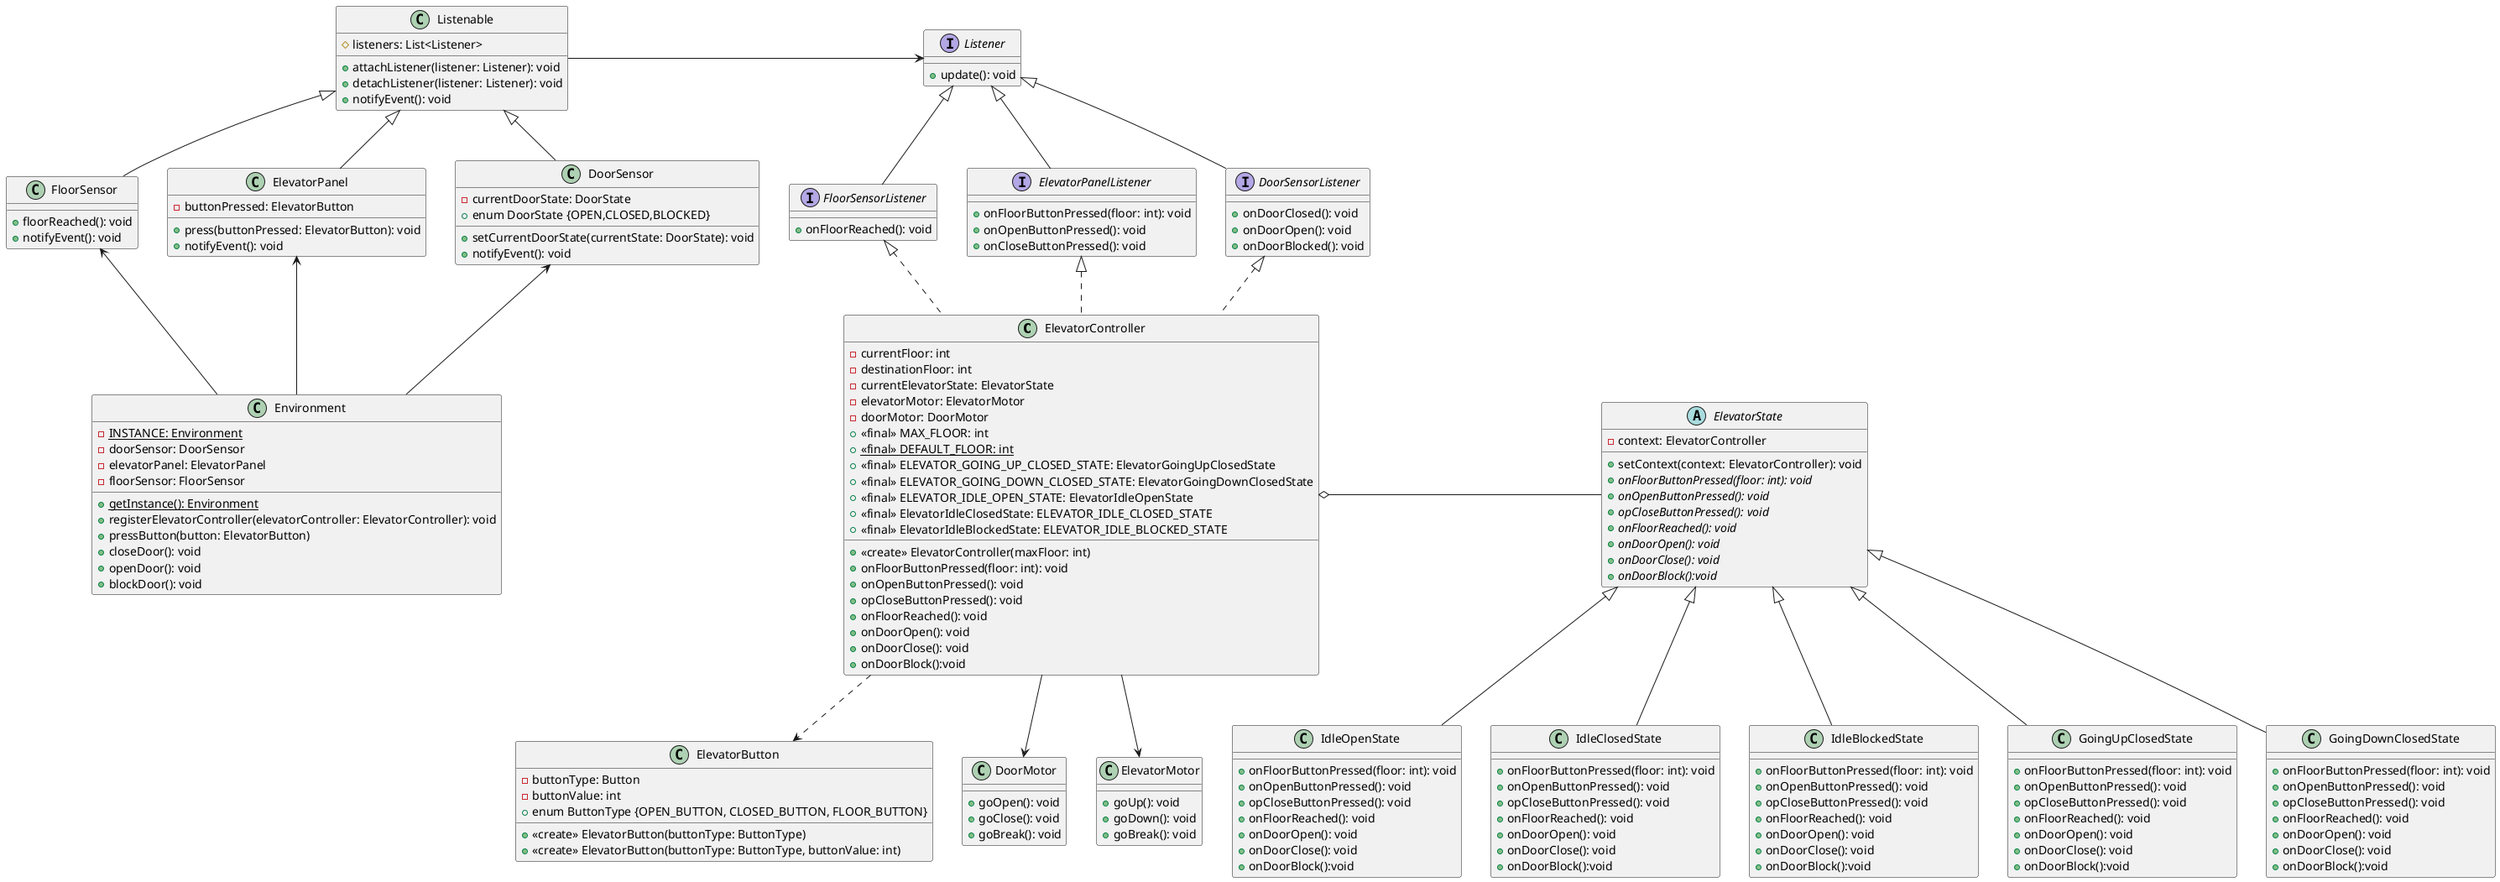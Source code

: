 @startuml

class ElevatorController {
- currentFloor: int
- destinationFloor: int
- currentElevatorState: ElevatorState
- elevatorMotor: ElevatorMotor
- doorMotor: DoorMotor
+ <<final>> MAX_FLOOR: int
+ {static} <<final>> DEFAULT_FLOOR: int
+ <<final>> ELEVATOR_GOING_UP_CLOSED_STATE: ElevatorGoingUpClosedState
+ <<final>> ELEVATOR_GOING_DOWN_CLOSED_STATE: ElevatorGoingDownClosedState
+ <<final>> ELEVATOR_IDLE_OPEN_STATE: ElevatorIdleOpenState
+ <<final>> ElevatorIdleClosedState: ELEVATOR_IDLE_CLOSED_STATE
+ <<final>> ElevatorIdleBlockedState: ELEVATOR_IDLE_BLOCKED_STATE
+ <<create>> ElevatorController(maxFloor: int)
+ onFloorButtonPressed(floor: int): void
+ onOpenButtonPressed(): void
+ opCloseButtonPressed(): void
+ onFloorReached(): void
+ onDoorOpen(): void
+ onDoorClose(): void
+ onDoorBlock():void
}

interface Listener {
+ update(): void
}

interface DoorSensorListener {
+ onDoorClosed(): void
+ onDoorOpen(): void
+ onDoorBlocked(): void
}

interface ElevatorPanelListener{
+ onFloorButtonPressed(floor: int): void
+ onOpenButtonPressed(): void
+ onCloseButtonPressed(): void
}

interface FloorSensorListener {
+ onFloorReached(): void
}

Listener <|-down- DoorSensorListener
Listener <|-down- ElevatorPanelListener
Listener <|-down- FloorSensorListener


ElevatorController .up.|> DoorSensorListener
ElevatorController .up.|> ElevatorPanelListener
ElevatorController .up.|> FloorSensorListener

class Listenable {
# listeners: List<Listener>
+ attachListener(listener: Listener): void
+ detachListener(listener: Listener): void
+ notifyEvent(): void
}

class DoorSensor {
- currentDoorState: DoorState
+ enum DoorState {OPEN,CLOSED,BLOCKED}
+ setCurrentDoorState(currentState: DoorState): void
+ notifyEvent(): void
}

class ElevatorPanel {
- buttonPressed: ElevatorButton
+ press(buttonPressed: ElevatorButton): void
+ notifyEvent(): void
}

class FloorSensor {
+ floorReached(): void
+ notifyEvent(): void
}

Listenable <|-down- DoorSensor
Listenable <|-down- ElevatorPanel
Listenable <|-down- FloorSensor
Listenable -right-> Listener


class Environment {
- {static} INSTANCE: Environment
- doorSensor: DoorSensor
- elevatorPanel: ElevatorPanel
- floorSensor: FloorSensor
+ {static} getInstance(): Environment
+ registerElevatorController(elevatorController: ElevatorController): void
+ pressButton(button: ElevatorButton)
+ closeDoor(): void
+ openDoor(): void
+ blockDoor(): void
}

Environment -up-> DoorSensor
Environment -up-> ElevatorPanel
Environment -up-> FloorSensor

class ElevatorButton {
- buttonType: Button
- buttonValue: int
+ enum ButtonType {OPEN_BUTTON, CLOSED_BUTTON, FLOOR_BUTTON}
+ <<create>> ElevatorButton(buttonType: ButtonType)
+ <<create>> ElevatorButton(buttonType: ButtonType, buttonValue: int)
}

ElevatorController ..> ElevatorButton

class DoorMotor {
+ goOpen(): void
+ goClose(): void
+ goBreak(): void
}

class ElevatorMotor {
+ goUp(): void
+ goDown(): void
+ goBreak(): void
}

ElevatorController --> DoorMotor
ElevatorController --> ElevatorMotor

abstract class ElevatorState {
- context: ElevatorController
+ setContext(context: ElevatorController): void
+ {abstract} onFloorButtonPressed(floor: int): void
+ {abstract} onOpenButtonPressed(): void
+ {abstract} opCloseButtonPressed(): void
+ {abstract} onFloorReached(): void
+ {abstract} onDoorOpen(): void
+ {abstract} onDoorClose(): void
+ {abstract} onDoorBlock():void
}

ElevatorController o-right- ElevatorState

class IdleOpenState {
+ onFloorButtonPressed(floor: int): void
+ onOpenButtonPressed(): void
+ opCloseButtonPressed(): void
+ onFloorReached(): void
+ onDoorOpen(): void
+ onDoorClose(): void
+ onDoorBlock():void
}

class IdleClosedState {
+ onFloorButtonPressed(floor: int): void
+ onOpenButtonPressed(): void
+ opCloseButtonPressed(): void
+ onFloorReached(): void
+ onDoorOpen(): void
+ onDoorClose(): void
+ onDoorBlock():void
}

class IdleBlockedState {
+ onFloorButtonPressed(floor: int): void
+ onOpenButtonPressed(): void
+ opCloseButtonPressed(): void
+ onFloorReached(): void
+ onDoorOpen(): void
+ onDoorClose(): void
+ onDoorBlock():void
}

class GoingUpClosedState {
+ onFloorButtonPressed(floor: int): void
+ onOpenButtonPressed(): void
+ opCloseButtonPressed(): void
+ onFloorReached(): void
+ onDoorOpen(): void
+ onDoorClose(): void
+ onDoorBlock():void
}

class GoingDownClosedState {
+ onFloorButtonPressed(floor: int): void
+ onOpenButtonPressed(): void
+ opCloseButtonPressed(): void
+ onFloorReached(): void
+ onDoorOpen(): void
+ onDoorClose(): void
+ onDoorBlock():void
}

ElevatorState <|-- IdleOpenState
ElevatorState <|-- IdleClosedState
ElevatorState <|-- IdleBlockedState
ElevatorState <|-- GoingUpClosedState
ElevatorState <|-- GoingDownClosedState

@enduml